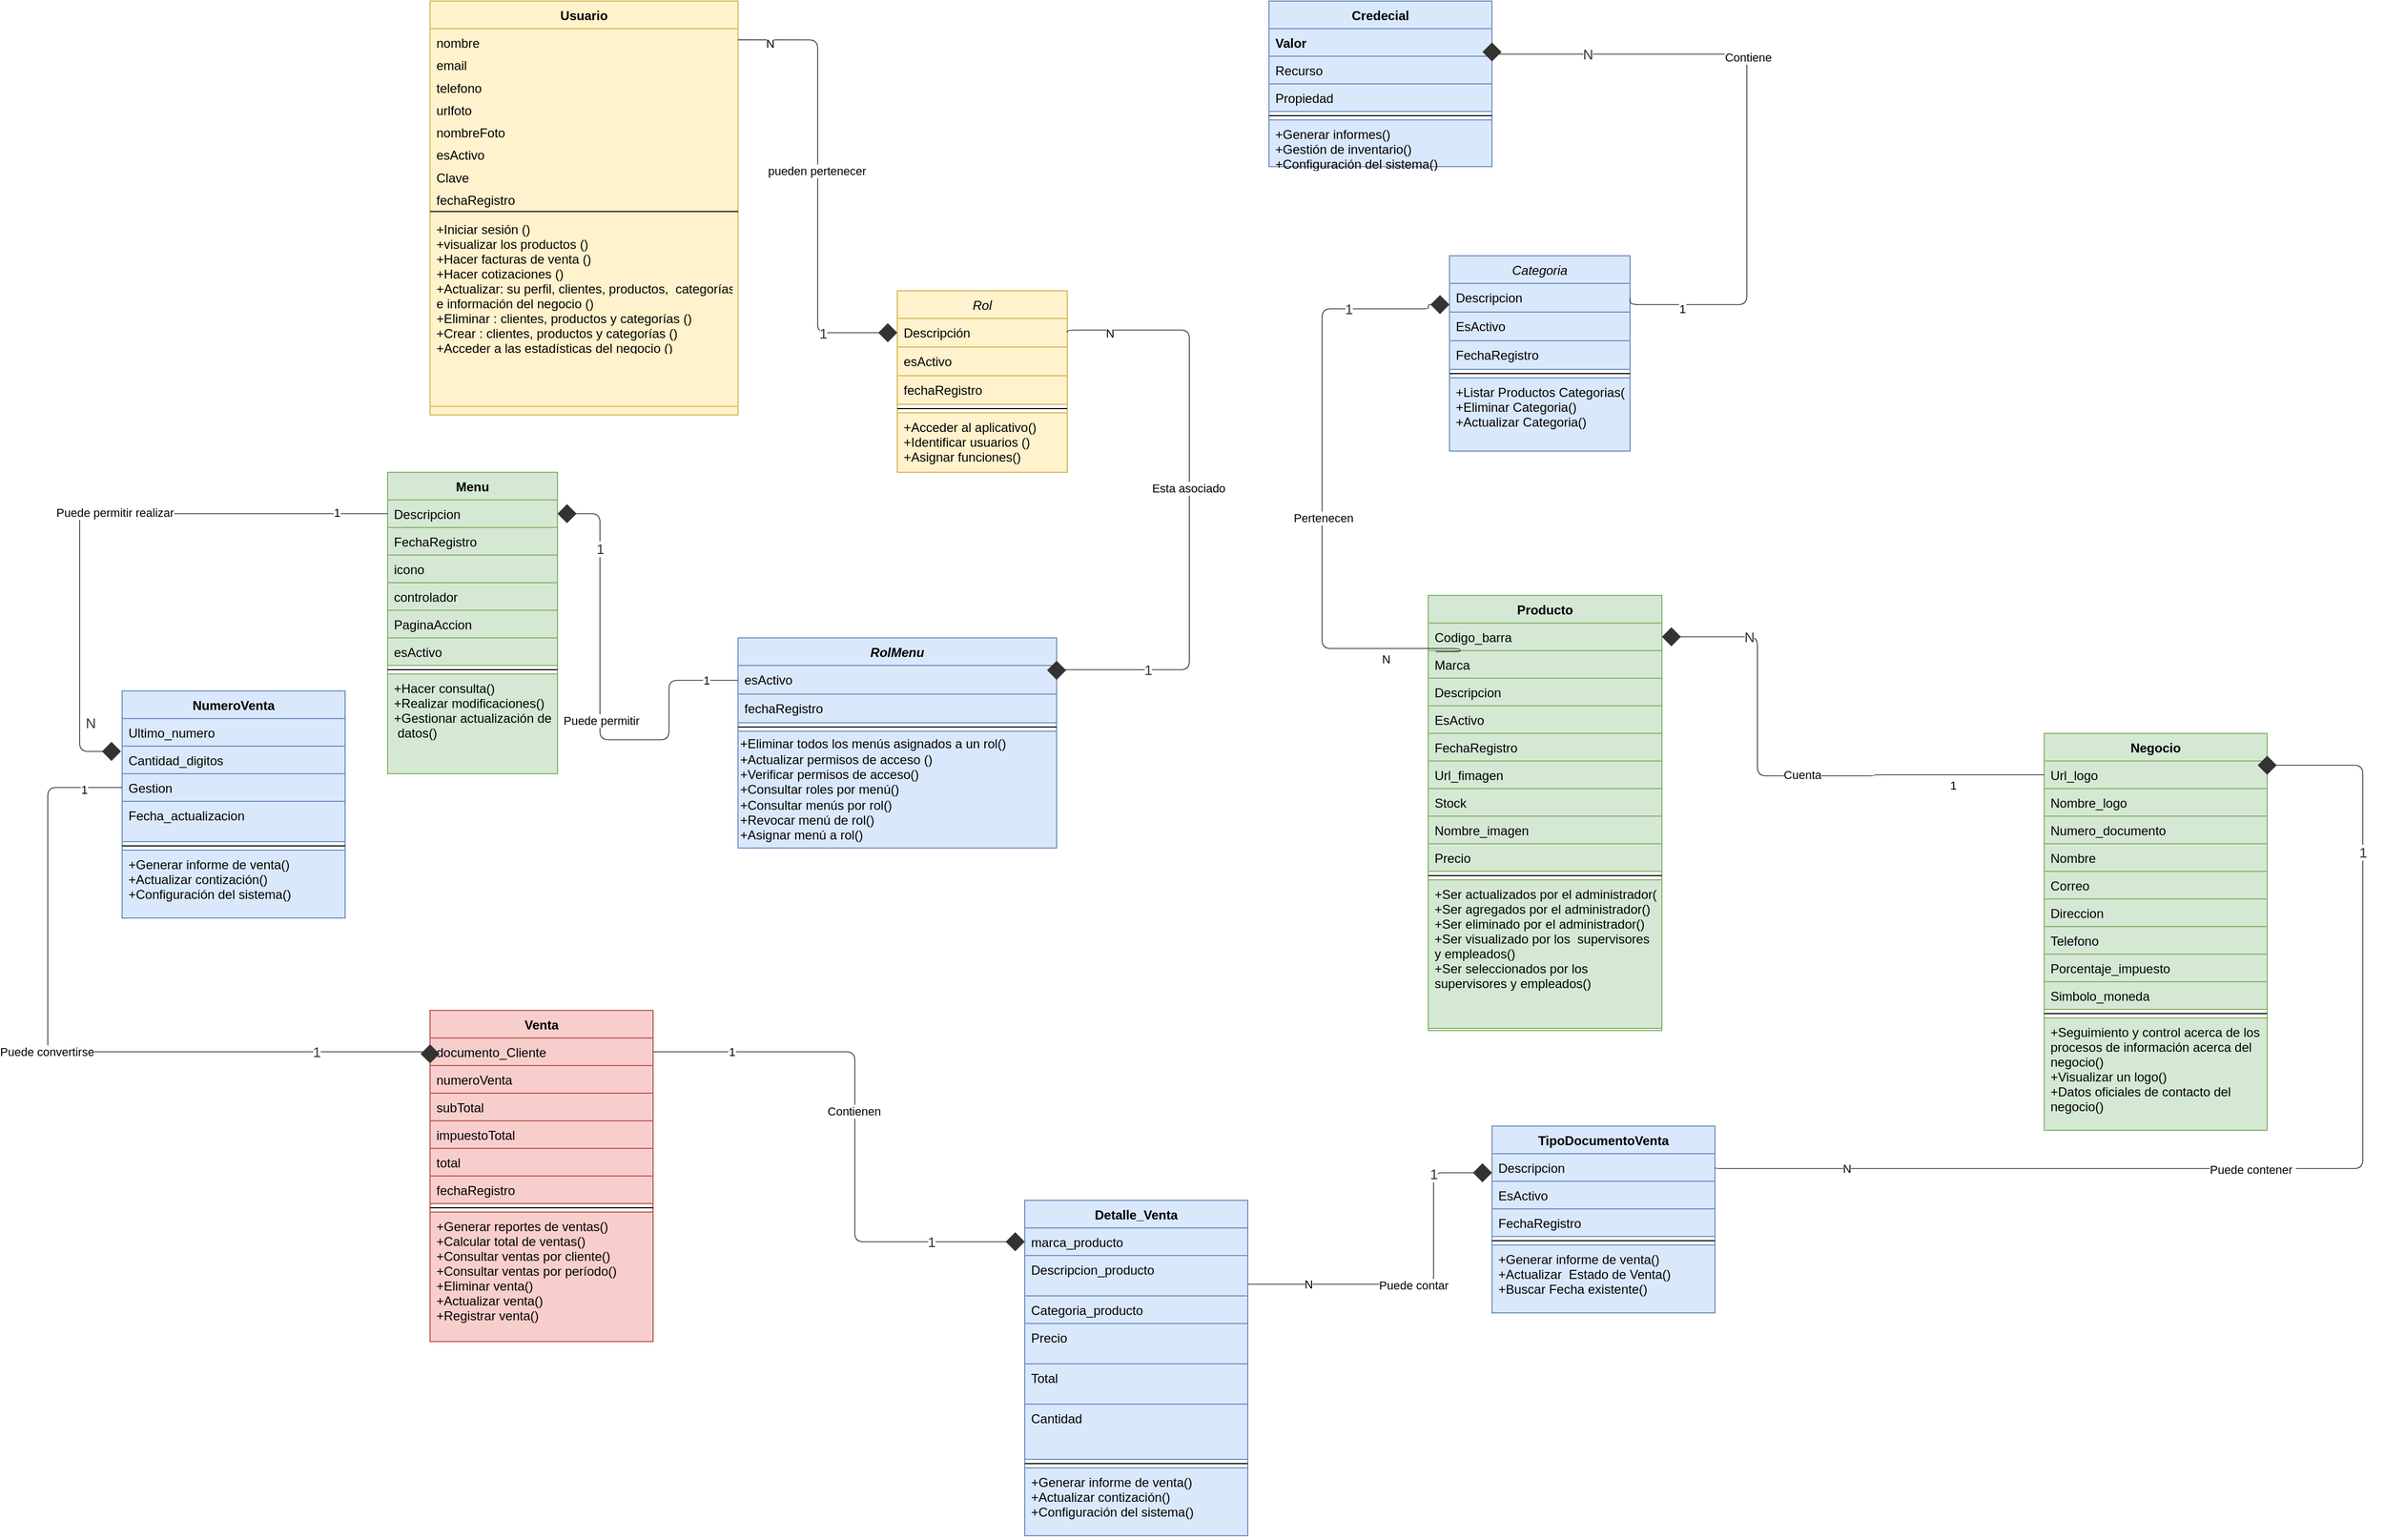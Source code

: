 <mxfile version="23.1.2" type="google">
  <diagram id="C5RBs43oDa-KdzZeNtuy" name="Page-1">
    <mxGraphModel grid="1" page="1" gridSize="10" guides="1" tooltips="1" connect="1" arrows="1" fold="1" pageScale="1" pageWidth="827" pageHeight="1169" math="0" shadow="0">
      <root>
        <mxCell id="WIyWlLk6GJQsqaUBKTNV-0" />
        <mxCell id="WIyWlLk6GJQsqaUBKTNV-1" parent="WIyWlLk6GJQsqaUBKTNV-0" />
        <mxCell id="zkfFHV4jXpPFQw0GAbJ--0" value="Rol" style="swimlane;fontStyle=2;align=center;verticalAlign=top;childLayout=stackLayout;horizontal=1;startSize=26;horizontalStack=0;resizeParent=1;resizeLast=0;collapsible=1;marginBottom=0;rounded=0;shadow=0;strokeWidth=1;fillColor=#fff2cc;strokeColor=#d6b656;" vertex="1" parent="WIyWlLk6GJQsqaUBKTNV-1">
          <mxGeometry x="520" y="73" width="160" height="171" as="geometry">
            <mxRectangle x="220" y="120" width="160" height="26" as="alternateBounds" />
          </mxGeometry>
        </mxCell>
        <mxCell id="3I9iJQQS30uqUR6UyoYu-0" value="Descripción&#xa;" style="text;align=left;verticalAlign=top;spacingLeft=4;spacingRight=4;overflow=hidden;rotatable=0;points=[[0,0.5],[1,0.5]];portConstraint=eastwest;rounded=0;shadow=0;html=0;fontStyle=0;fillColor=#fff2cc;strokeColor=#d6b656;" vertex="1" parent="zkfFHV4jXpPFQw0GAbJ--0">
          <mxGeometry y="26" width="160" height="27" as="geometry" />
        </mxCell>
        <mxCell id="40nwrxkLgURuraB4-8ex-29" value="esActivo" style="text;align=left;verticalAlign=top;spacingLeft=4;spacingRight=4;overflow=hidden;rotatable=0;points=[[0,0.5],[1,0.5]];portConstraint=eastwest;rounded=0;shadow=0;html=0;fontStyle=0;fillColor=#fff2cc;strokeColor=#d6b656;" vertex="1" parent="zkfFHV4jXpPFQw0GAbJ--0">
          <mxGeometry y="53" width="160" height="27" as="geometry" />
        </mxCell>
        <mxCell id="40nwrxkLgURuraB4-8ex-30" value="fechaRegistro" style="text;align=left;verticalAlign=top;spacingLeft=4;spacingRight=4;overflow=hidden;rotatable=0;points=[[0,0.5],[1,0.5]];portConstraint=eastwest;rounded=0;shadow=0;html=0;fontStyle=0;fillColor=#fff2cc;strokeColor=#d6b656;" vertex="1" parent="zkfFHV4jXpPFQw0GAbJ--0">
          <mxGeometry y="80" width="160" height="27" as="geometry" />
        </mxCell>
        <mxCell id="zkfFHV4jXpPFQw0GAbJ--4" value="" style="line;html=1;strokeWidth=1;align=left;verticalAlign=middle;spacingTop=-1;spacingLeft=3;spacingRight=3;rotatable=0;labelPosition=right;points=[];portConstraint=eastwest;" vertex="1" parent="zkfFHV4jXpPFQw0GAbJ--0">
          <mxGeometry y="107" width="160" height="8" as="geometry" />
        </mxCell>
        <mxCell id="zkfFHV4jXpPFQw0GAbJ--25" value="+Acceder al aplicativo()&#xa;+Identificar usuarios ()&#xa;+Asignar funciones()" style="text;align=left;verticalAlign=top;spacingLeft=4;spacingRight=4;overflow=hidden;rotatable=0;points=[[0,0.5],[1,0.5]];portConstraint=eastwest;fillColor=#fff2cc;strokeColor=#d6b656;" vertex="1" parent="zkfFHV4jXpPFQw0GAbJ--0">
          <mxGeometry y="115" width="160" height="56" as="geometry" />
        </mxCell>
        <mxCell id="3I9iJQQS30uqUR6UyoYu-10" value="Menu" style="swimlane;fontStyle=1;align=center;verticalAlign=top;childLayout=stackLayout;horizontal=1;startSize=26;horizontalStack=0;resizeParent=1;resizeLast=0;collapsible=1;marginBottom=0;rounded=0;shadow=0;strokeWidth=1;fillColor=#d5e8d4;strokeColor=#82b366;" vertex="1" parent="WIyWlLk6GJQsqaUBKTNV-1">
          <mxGeometry x="40" y="244" width="160" height="284" as="geometry">
            <mxRectangle x="130" y="380" width="160" height="26" as="alternateBounds" />
          </mxGeometry>
        </mxCell>
        <mxCell id="TYXs18QAHmU_629lX4BW-5" value="Descripcion" style="text;align=left;verticalAlign=top;spacingLeft=4;spacingRight=4;overflow=hidden;rotatable=0;points=[[0,0.5],[1,0.5]];portConstraint=eastwest;rounded=0;shadow=0;html=0;fillColor=#d5e8d4;strokeColor=#82b366;" vertex="1" parent="3I9iJQQS30uqUR6UyoYu-10">
          <mxGeometry y="26" width="160" height="26" as="geometry" />
        </mxCell>
        <mxCell id="TYXs18QAHmU_629lX4BW-21" value="FechaRegistro" style="text;align=left;verticalAlign=top;spacingLeft=4;spacingRight=4;overflow=hidden;rotatable=0;points=[[0,0.5],[1,0.5]];portConstraint=eastwest;rounded=0;shadow=0;html=0;fillColor=#d5e8d4;strokeColor=#82b366;" vertex="1" parent="3I9iJQQS30uqUR6UyoYu-10">
          <mxGeometry y="52" width="160" height="26" as="geometry" />
        </mxCell>
        <mxCell id="QDT8-xdaqfHGacwAui6Q-3" value="icono" style="text;align=left;verticalAlign=top;spacingLeft=4;spacingRight=4;overflow=hidden;rotatable=0;points=[[0,0.5],[1,0.5]];portConstraint=eastwest;rounded=0;shadow=0;html=0;fillColor=#d5e8d4;strokeColor=#82b366;" vertex="1" parent="3I9iJQQS30uqUR6UyoYu-10">
          <mxGeometry y="78" width="160" height="26" as="geometry" />
        </mxCell>
        <mxCell id="TYXs18QAHmU_629lX4BW-4" value="controlador" style="text;align=left;verticalAlign=top;spacingLeft=4;spacingRight=4;overflow=hidden;rotatable=0;points=[[0,0.5],[1,0.5]];portConstraint=eastwest;rounded=0;shadow=0;html=0;fillColor=#d5e8d4;strokeColor=#82b366;" vertex="1" parent="3I9iJQQS30uqUR6UyoYu-10">
          <mxGeometry y="104" width="160" height="26" as="geometry" />
        </mxCell>
        <mxCell id="3I9iJQQS30uqUR6UyoYu-13" value="PaginaAccion" style="text;align=left;verticalAlign=top;spacingLeft=4;spacingRight=4;overflow=hidden;rotatable=0;points=[[0,0.5],[1,0.5]];portConstraint=eastwest;rounded=0;shadow=0;html=0;fontStyle=0;fillColor=#d5e8d4;strokeColor=#82b366;" vertex="1" parent="3I9iJQQS30uqUR6UyoYu-10">
          <mxGeometry y="130" width="160" height="26" as="geometry" />
        </mxCell>
        <mxCell id="TYXs18QAHmU_629lX4BW-6" value="esActivo" style="text;align=left;verticalAlign=top;spacingLeft=4;spacingRight=4;overflow=hidden;rotatable=0;points=[[0,0.5],[1,0.5]];portConstraint=eastwest;rounded=0;shadow=0;html=0;fontStyle=0;fillColor=#d5e8d4;strokeColor=#82b366;" vertex="1" parent="3I9iJQQS30uqUR6UyoYu-10">
          <mxGeometry y="156" width="160" height="26" as="geometry" />
        </mxCell>
        <mxCell id="3I9iJQQS30uqUR6UyoYu-14" value="" style="line;html=1;strokeWidth=1;align=left;verticalAlign=middle;spacingTop=-1;spacingLeft=3;spacingRight=3;rotatable=0;labelPosition=right;points=[];portConstraint=eastwest;" vertex="1" parent="3I9iJQQS30uqUR6UyoYu-10">
          <mxGeometry y="182" width="160" height="8" as="geometry" />
        </mxCell>
        <mxCell id="3I9iJQQS30uqUR6UyoYu-15" value="+Hacer consulta()&#xa;+Realizar modificaciones()&#xa;+Gestionar actualización de los&#xa; datos()" style="text;align=left;verticalAlign=top;spacingLeft=4;spacingRight=4;overflow=hidden;rotatable=0;points=[[0,0.5],[1,0.5]];portConstraint=eastwest;fillColor=#d5e8d4;strokeColor=#82b366;" vertex="1" parent="3I9iJQQS30uqUR6UyoYu-10">
          <mxGeometry y="190" width="160" height="94" as="geometry" />
        </mxCell>
        <mxCell id="TYXs18QAHmU_629lX4BW-8" value="Producto" style="swimlane;fontStyle=1;align=center;verticalAlign=top;childLayout=stackLayout;horizontal=1;startSize=26;horizontalStack=0;resizeParent=1;resizeLast=0;collapsible=1;marginBottom=0;rounded=0;shadow=0;strokeWidth=1;fillColor=#d5e8d4;strokeColor=#82b366;" vertex="1" parent="WIyWlLk6GJQsqaUBKTNV-1">
          <mxGeometry x="1020" y="360" width="220" height="410" as="geometry">
            <mxRectangle x="130" y="380" width="160" height="26" as="alternateBounds" />
          </mxGeometry>
        </mxCell>
        <mxCell id="TYXs18QAHmU_629lX4BW-10" value="Codigo_barra" style="text;align=left;verticalAlign=top;spacingLeft=4;spacingRight=4;overflow=hidden;rotatable=0;points=[[0,0.5],[1,0.5]];portConstraint=eastwest;fillColor=#d5e8d4;strokeColor=#82b366;" vertex="1" parent="TYXs18QAHmU_629lX4BW-8">
          <mxGeometry y="26" width="220" height="26" as="geometry" />
        </mxCell>
        <mxCell id="dCWSak_6SrMZgvrBlUWN-2" value="Marca" style="text;align=left;verticalAlign=top;spacingLeft=4;spacingRight=4;overflow=hidden;rotatable=0;points=[[0,0.5],[1,0.5]];portConstraint=eastwest;rounded=0;shadow=0;html=0;fillColor=#d5e8d4;strokeColor=#82b366;" vertex="1" parent="TYXs18QAHmU_629lX4BW-8">
          <mxGeometry y="52" width="220" height="26" as="geometry" />
        </mxCell>
        <mxCell id="TYXs18QAHmU_629lX4BW-11" value="Descripcion" style="text;align=left;verticalAlign=top;spacingLeft=4;spacingRight=4;overflow=hidden;rotatable=0;points=[[0,0.5],[1,0.5]];portConstraint=eastwest;rounded=0;shadow=0;html=0;fillColor=#d5e8d4;strokeColor=#82b366;" vertex="1" parent="TYXs18QAHmU_629lX4BW-8">
          <mxGeometry y="78" width="220" height="26" as="geometry" />
        </mxCell>
        <mxCell id="TYXs18QAHmU_629lX4BW-13" value="EsActivo" style="text;align=left;verticalAlign=top;spacingLeft=4;spacingRight=4;overflow=hidden;rotatable=0;points=[[0,0.5],[1,0.5]];portConstraint=eastwest;rounded=0;shadow=0;html=0;fillColor=#d5e8d4;strokeColor=#82b366;" vertex="1" parent="TYXs18QAHmU_629lX4BW-8">
          <mxGeometry y="104" width="220" height="26" as="geometry" />
        </mxCell>
        <mxCell id="pE-gkS7lhhG40YgQ9rV8-2" value="FechaRegistro" style="text;align=left;verticalAlign=top;spacingLeft=4;spacingRight=4;overflow=hidden;rotatable=0;points=[[0,0.5],[1,0.5]];portConstraint=eastwest;rounded=0;shadow=0;html=0;fillColor=#d5e8d4;strokeColor=#82b366;" vertex="1" parent="TYXs18QAHmU_629lX4BW-8">
          <mxGeometry y="130" width="220" height="26" as="geometry" />
        </mxCell>
        <mxCell id="pE-gkS7lhhG40YgQ9rV8-5" value="Url_fimagen" style="text;align=left;verticalAlign=top;spacingLeft=4;spacingRight=4;overflow=hidden;rotatable=0;points=[[0,0.5],[1,0.5]];portConstraint=eastwest;rounded=0;shadow=0;html=0;fillColor=#d5e8d4;strokeColor=#82b366;" vertex="1" parent="TYXs18QAHmU_629lX4BW-8">
          <mxGeometry y="156" width="220" height="26" as="geometry" />
        </mxCell>
        <mxCell id="pE-gkS7lhhG40YgQ9rV8-4" value="Stock" style="text;align=left;verticalAlign=top;spacingLeft=4;spacingRight=4;overflow=hidden;rotatable=0;points=[[0,0.5],[1,0.5]];portConstraint=eastwest;rounded=0;shadow=0;html=0;fillColor=#d5e8d4;strokeColor=#82b366;" vertex="1" parent="TYXs18QAHmU_629lX4BW-8">
          <mxGeometry y="182" width="220" height="26" as="geometry" />
        </mxCell>
        <mxCell id="pE-gkS7lhhG40YgQ9rV8-6" value="Nombre_imagen" style="text;align=left;verticalAlign=top;spacingLeft=4;spacingRight=4;overflow=hidden;rotatable=0;points=[[0,0.5],[1,0.5]];portConstraint=eastwest;rounded=0;shadow=0;html=0;fillColor=#d5e8d4;strokeColor=#82b366;" vertex="1" parent="TYXs18QAHmU_629lX4BW-8">
          <mxGeometry y="208" width="220" height="26" as="geometry" />
        </mxCell>
        <mxCell id="pE-gkS7lhhG40YgQ9rV8-3" value="Precio" style="text;align=left;verticalAlign=top;spacingLeft=4;spacingRight=4;overflow=hidden;rotatable=0;points=[[0,0.5],[1,0.5]];portConstraint=eastwest;rounded=0;shadow=0;html=0;fillColor=#d5e8d4;strokeColor=#82b366;" vertex="1" parent="TYXs18QAHmU_629lX4BW-8">
          <mxGeometry y="234" width="220" height="26" as="geometry" />
        </mxCell>
        <mxCell id="TYXs18QAHmU_629lX4BW-16" value="" style="line;html=1;strokeWidth=1;align=left;verticalAlign=middle;spacingTop=-1;spacingLeft=3;spacingRight=3;rotatable=0;labelPosition=right;points=[];portConstraint=eastwest;" vertex="1" parent="TYXs18QAHmU_629lX4BW-8">
          <mxGeometry y="260" width="220" height="8" as="geometry" />
        </mxCell>
        <mxCell id="TYXs18QAHmU_629lX4BW-17" value="+Ser actualizados por el administrador()&#xa;+Ser agregados por el administrador()&#xa;+Ser eliminado por el administrador()&#xa;+Ser visualizado por los  supervisores &#xa;y empleados()&#xa;+Ser seleccionados por los &#xa;supervisores y empleados()&#xa;&#xa;&#xa;" style="text;align=left;verticalAlign=top;spacingLeft=4;spacingRight=4;overflow=hidden;rotatable=0;points=[[0,0.5],[1,0.5]];portConstraint=eastwest;fillColor=#d5e8d4;strokeColor=#82b366;" vertex="1" parent="TYXs18QAHmU_629lX4BW-8">
          <mxGeometry y="268" width="220" height="140" as="geometry" />
        </mxCell>
        <mxCell id="TYXs18QAHmU_629lX4BW-40" value="Venta" style="swimlane;fontStyle=1;align=center;verticalAlign=top;childLayout=stackLayout;horizontal=1;startSize=26;horizontalStack=0;resizeParent=1;resizeLast=0;collapsible=1;marginBottom=0;rounded=0;shadow=0;strokeWidth=1;fillColor=#f8cecc;strokeColor=#b85450;" vertex="1" parent="WIyWlLk6GJQsqaUBKTNV-1">
          <mxGeometry x="80" y="751" width="210" height="312" as="geometry">
            <mxRectangle x="130" y="380" width="160" height="26" as="alternateBounds" />
          </mxGeometry>
        </mxCell>
        <mxCell id="40nwrxkLgURuraB4-8ex-25" value="documento_Cliente" style="text;align=left;verticalAlign=top;spacingLeft=4;spacingRight=4;overflow=hidden;rotatable=0;points=[[0,0.5],[1,0.5]];portConstraint=eastwest;rounded=0;shadow=0;html=0;fillColor=#f8cecc;strokeColor=#b85450;" vertex="1" parent="TYXs18QAHmU_629lX4BW-40">
          <mxGeometry y="26" width="210" height="26" as="geometry" />
        </mxCell>
        <mxCell id="TYXs18QAHmU_629lX4BW-43" value="numeroVenta&#xa;" style="text;align=left;verticalAlign=top;spacingLeft=4;spacingRight=4;overflow=hidden;rotatable=0;points=[[0,0.5],[1,0.5]];portConstraint=eastwest;rounded=0;shadow=0;html=0;fillColor=#f8cecc;strokeColor=#b85450;" vertex="1" parent="TYXs18QAHmU_629lX4BW-40">
          <mxGeometry y="52" width="210" height="26" as="geometry" />
        </mxCell>
        <mxCell id="40nwrxkLgURuraB4-8ex-22" value="subTotal" style="text;align=left;verticalAlign=top;spacingLeft=4;spacingRight=4;overflow=hidden;rotatable=0;points=[[0,0.5],[1,0.5]];portConstraint=eastwest;rounded=0;shadow=0;html=0;fillColor=#f8cecc;strokeColor=#b85450;" vertex="1" parent="TYXs18QAHmU_629lX4BW-40">
          <mxGeometry y="78" width="210" height="26" as="geometry" />
        </mxCell>
        <mxCell id="40nwrxkLgURuraB4-8ex-21" value="impuestoTotal" style="text;align=left;verticalAlign=top;spacingLeft=4;spacingRight=4;overflow=hidden;rotatable=0;points=[[0,0.5],[1,0.5]];portConstraint=eastwest;rounded=0;shadow=0;html=0;fillColor=#f8cecc;strokeColor=#b85450;" vertex="1" parent="TYXs18QAHmU_629lX4BW-40">
          <mxGeometry y="104" width="210" height="26" as="geometry" />
        </mxCell>
        <mxCell id="40nwrxkLgURuraB4-8ex-27" value="total" style="text;align=left;verticalAlign=top;spacingLeft=4;spacingRight=4;overflow=hidden;rotatable=0;points=[[0,0.5],[1,0.5]];portConstraint=eastwest;rounded=0;shadow=0;html=0;fillColor=#f8cecc;strokeColor=#b85450;" vertex="1" parent="TYXs18QAHmU_629lX4BW-40">
          <mxGeometry y="130" width="210" height="26" as="geometry" />
        </mxCell>
        <mxCell id="40nwrxkLgURuraB4-8ex-14" value="fechaRegistro" style="text;align=left;verticalAlign=top;spacingLeft=4;spacingRight=4;overflow=hidden;rotatable=0;points=[[0,0.5],[1,0.5]];portConstraint=eastwest;rounded=0;shadow=0;html=0;fillColor=#f8cecc;strokeColor=#b85450;" vertex="1" parent="TYXs18QAHmU_629lX4BW-40">
          <mxGeometry y="156" width="210" height="26" as="geometry" />
        </mxCell>
        <mxCell id="TYXs18QAHmU_629lX4BW-45" value="" style="line;html=1;strokeWidth=1;align=left;verticalAlign=middle;spacingTop=-1;spacingLeft=3;spacingRight=3;rotatable=0;labelPosition=right;points=[];portConstraint=eastwest;" vertex="1" parent="TYXs18QAHmU_629lX4BW-40">
          <mxGeometry y="182" width="210" height="8" as="geometry" />
        </mxCell>
        <mxCell id="TYXs18QAHmU_629lX4BW-46" value="+Generar reportes de ventas()&#xa;+Calcular total de ventas()&#xa;+Consultar ventas por cliente()&#xa;+Consultar ventas por período()&#xa;+Eliminar venta()&#xa;+Actualizar venta()&#xa;+Registrar venta()" style="text;align=left;verticalAlign=top;spacingLeft=4;spacingRight=4;overflow=hidden;rotatable=0;points=[[0,0.5],[1,0.5]];portConstraint=eastwest;fillColor=#f8cecc;strokeColor=#b85450;" vertex="1" parent="TYXs18QAHmU_629lX4BW-40">
          <mxGeometry y="190" width="210" height="122" as="geometry" />
        </mxCell>
        <mxCell id="TYXs18QAHmU_629lX4BW-47" value="Credecial" style="swimlane;fontStyle=1;align=center;verticalAlign=top;childLayout=stackLayout;horizontal=1;startSize=26;horizontalStack=0;resizeParent=1;resizeLast=0;collapsible=1;marginBottom=0;rounded=0;shadow=0;strokeWidth=1;fillColor=#dae8fc;strokeColor=#6c8ebf;" vertex="1" parent="WIyWlLk6GJQsqaUBKTNV-1">
          <mxGeometry x="870" y="-200" width="210" height="156" as="geometry">
            <mxRectangle x="130" y="380" width="160" height="26" as="alternateBounds" />
          </mxGeometry>
        </mxCell>
        <mxCell id="TYXs18QAHmU_629lX4BW-48" value="Valor" style="text;align=left;verticalAlign=top;spacingLeft=4;spacingRight=4;overflow=hidden;rotatable=0;points=[[0,0.5],[1,0.5]];portConstraint=eastwest;rounded=0;shadow=0;html=0;fontStyle=1;fillColor=#dae8fc;strokeColor=#6c8ebf;" vertex="1" parent="TYXs18QAHmU_629lX4BW-47">
          <mxGeometry y="26" width="210" height="26" as="geometry" />
        </mxCell>
        <mxCell id="dCWSak_6SrMZgvrBlUWN-4" value="Recurso" style="text;align=left;verticalAlign=top;spacingLeft=4;spacingRight=4;overflow=hidden;rotatable=0;points=[[0,0.5],[1,0.5]];portConstraint=eastwest;fontStyle=0;fillColor=#dae8fc;strokeColor=#6c8ebf;" vertex="1" parent="TYXs18QAHmU_629lX4BW-47">
          <mxGeometry y="52" width="210" height="26" as="geometry" />
        </mxCell>
        <mxCell id="dCWSak_6SrMZgvrBlUWN-5" value="Propiedad" style="text;align=left;verticalAlign=top;spacingLeft=4;spacingRight=4;overflow=hidden;rotatable=0;points=[[0,0.5],[1,0.5]];portConstraint=eastwest;fillColor=#dae8fc;strokeColor=#6c8ebf;" vertex="1" parent="TYXs18QAHmU_629lX4BW-47">
          <mxGeometry y="78" width="210" height="26" as="geometry" />
        </mxCell>
        <mxCell id="TYXs18QAHmU_629lX4BW-52" value="" style="line;html=1;strokeWidth=1;align=left;verticalAlign=middle;spacingTop=-1;spacingLeft=3;spacingRight=3;rotatable=0;labelPosition=right;points=[];portConstraint=eastwest;" vertex="1" parent="TYXs18QAHmU_629lX4BW-47">
          <mxGeometry y="104" width="210" height="8" as="geometry" />
        </mxCell>
        <mxCell id="TYXs18QAHmU_629lX4BW-53" value="+Generar informes()&#xa;+Gestión de inventario()&#xa;+Configuración del sistema()" style="text;align=left;verticalAlign=top;spacingLeft=4;spacingRight=4;overflow=hidden;rotatable=0;points=[[0,0.5],[1,0.5]];portConstraint=eastwest;fillColor=#dae8fc;strokeColor=#6c8ebf;" vertex="1" parent="TYXs18QAHmU_629lX4BW-47">
          <mxGeometry y="112" width="210" height="44" as="geometry" />
        </mxCell>
        <mxCell id="QDT8-xdaqfHGacwAui6Q-10" value="Categoria" style="swimlane;fontStyle=2;align=center;verticalAlign=top;childLayout=stackLayout;horizontal=1;startSize=26;horizontalStack=0;resizeParent=1;resizeLast=0;collapsible=1;marginBottom=0;rounded=0;shadow=0;strokeWidth=1;fillColor=#dae8fc;strokeColor=#6c8ebf;" vertex="1" parent="WIyWlLk6GJQsqaUBKTNV-1">
          <mxGeometry x="1040" y="40" width="170" height="184" as="geometry">
            <mxRectangle x="220" y="120" width="160" height="26" as="alternateBounds" />
          </mxGeometry>
        </mxCell>
        <mxCell id="QDT8-xdaqfHGacwAui6Q-12" value="Descripcion" style="text;align=left;verticalAlign=top;spacingLeft=4;spacingRight=4;overflow=hidden;rotatable=0;points=[[0,0.5],[1,0.5]];portConstraint=eastwest;rounded=0;shadow=0;html=0;fontStyle=0;fillColor=#dae8fc;strokeColor=#6c8ebf;" vertex="1" parent="QDT8-xdaqfHGacwAui6Q-10">
          <mxGeometry y="26" width="170" height="27" as="geometry" />
        </mxCell>
        <mxCell id="pE-gkS7lhhG40YgQ9rV8-0" value="EsActivo" style="text;align=left;verticalAlign=top;spacingLeft=4;spacingRight=4;overflow=hidden;rotatable=0;points=[[0,0.5],[1,0.5]];portConstraint=eastwest;rounded=0;shadow=0;html=0;fontStyle=0;fillColor=#dae8fc;strokeColor=#6c8ebf;" vertex="1" parent="QDT8-xdaqfHGacwAui6Q-10">
          <mxGeometry y="53" width="170" height="27" as="geometry" />
        </mxCell>
        <mxCell id="pE-gkS7lhhG40YgQ9rV8-1" value="FechaRegistro" style="text;align=left;verticalAlign=top;spacingLeft=4;spacingRight=4;overflow=hidden;rotatable=0;points=[[0,0.5],[1,0.5]];portConstraint=eastwest;rounded=0;shadow=0;html=0;fontStyle=0;fillColor=#dae8fc;strokeColor=#6c8ebf;" vertex="1" parent="QDT8-xdaqfHGacwAui6Q-10">
          <mxGeometry y="80" width="170" height="27" as="geometry" />
        </mxCell>
        <mxCell id="QDT8-xdaqfHGacwAui6Q-13" value="" style="line;html=1;strokeWidth=1;align=left;verticalAlign=middle;spacingTop=-1;spacingLeft=3;spacingRight=3;rotatable=0;labelPosition=right;points=[];portConstraint=eastwest;" vertex="1" parent="QDT8-xdaqfHGacwAui6Q-10">
          <mxGeometry y="107" width="170" height="8" as="geometry" />
        </mxCell>
        <mxCell id="QDT8-xdaqfHGacwAui6Q-14" value="+Listar Productos Categorias()&#xa;+Eliminar Categoria()&#xa;+Actualizar Categoria()" style="text;align=left;verticalAlign=top;spacingLeft=4;spacingRight=4;overflow=hidden;rotatable=0;points=[[0,0.5],[1,0.5]];portConstraint=eastwest;fillColor=#dae8fc;strokeColor=#6c8ebf;" vertex="1" parent="QDT8-xdaqfHGacwAui6Q-10">
          <mxGeometry y="115" width="170" height="69" as="geometry" />
        </mxCell>
        <mxCell id="pE-gkS7lhhG40YgQ9rV8-7" value="Negocio" style="swimlane;fontStyle=1;align=center;verticalAlign=top;childLayout=stackLayout;horizontal=1;startSize=26;horizontalStack=0;resizeParent=1;resizeLast=0;collapsible=1;marginBottom=0;rounded=0;shadow=0;strokeWidth=1;fillColor=#d5e8d4;strokeColor=#82b366;" vertex="1" parent="WIyWlLk6GJQsqaUBKTNV-1">
          <mxGeometry x="1600" y="490" width="210" height="374" as="geometry">
            <mxRectangle x="130" y="380" width="160" height="26" as="alternateBounds" />
          </mxGeometry>
        </mxCell>
        <mxCell id="pE-gkS7lhhG40YgQ9rV8-9" value="Url_logo" style="text;align=left;verticalAlign=top;spacingLeft=4;spacingRight=4;overflow=hidden;rotatable=0;points=[[0,0.5],[1,0.5]];portConstraint=eastwest;fontStyle=0;fillColor=#d5e8d4;strokeColor=#82b366;" vertex="1" parent="pE-gkS7lhhG40YgQ9rV8-7">
          <mxGeometry y="26" width="210" height="26" as="geometry" />
        </mxCell>
        <mxCell id="pE-gkS7lhhG40YgQ9rV8-10" value="Nombre_logo" style="text;align=left;verticalAlign=top;spacingLeft=4;spacingRight=4;overflow=hidden;rotatable=0;points=[[0,0.5],[1,0.5]];portConstraint=eastwest;fontStyle=0;fillColor=#d5e8d4;strokeColor=#82b366;" vertex="1" parent="pE-gkS7lhhG40YgQ9rV8-7">
          <mxGeometry y="52" width="210" height="26" as="geometry" />
        </mxCell>
        <mxCell id="pE-gkS7lhhG40YgQ9rV8-11" value="Numero_documento" style="text;align=left;verticalAlign=top;spacingLeft=4;spacingRight=4;overflow=hidden;rotatable=0;points=[[0,0.5],[1,0.5]];portConstraint=eastwest;fillColor=#d5e8d4;strokeColor=#82b366;" vertex="1" parent="pE-gkS7lhhG40YgQ9rV8-7">
          <mxGeometry y="78" width="210" height="26" as="geometry" />
        </mxCell>
        <mxCell id="pE-gkS7lhhG40YgQ9rV8-16" value="Nombre" style="text;align=left;verticalAlign=top;spacingLeft=4;spacingRight=4;overflow=hidden;rotatable=0;points=[[0,0.5],[1,0.5]];portConstraint=eastwest;fillColor=#d5e8d4;strokeColor=#82b366;" vertex="1" parent="pE-gkS7lhhG40YgQ9rV8-7">
          <mxGeometry y="104" width="210" height="26" as="geometry" />
        </mxCell>
        <mxCell id="pE-gkS7lhhG40YgQ9rV8-19" value="Correo" style="text;align=left;verticalAlign=top;spacingLeft=4;spacingRight=4;overflow=hidden;rotatable=0;points=[[0,0.5],[1,0.5]];portConstraint=eastwest;fillColor=#d5e8d4;strokeColor=#82b366;" vertex="1" parent="pE-gkS7lhhG40YgQ9rV8-7">
          <mxGeometry y="130" width="210" height="26" as="geometry" />
        </mxCell>
        <mxCell id="pE-gkS7lhhG40YgQ9rV8-18" value="Direccion" style="text;align=left;verticalAlign=top;spacingLeft=4;spacingRight=4;overflow=hidden;rotatable=0;points=[[0,0.5],[1,0.5]];portConstraint=eastwest;fillColor=#d5e8d4;strokeColor=#82b366;" vertex="1" parent="pE-gkS7lhhG40YgQ9rV8-7">
          <mxGeometry y="156" width="210" height="26" as="geometry" />
        </mxCell>
        <mxCell id="pE-gkS7lhhG40YgQ9rV8-17" value="Telefono" style="text;align=left;verticalAlign=top;spacingLeft=4;spacingRight=4;overflow=hidden;rotatable=0;points=[[0,0.5],[1,0.5]];portConstraint=eastwest;fillColor=#d5e8d4;strokeColor=#82b366;" vertex="1" parent="pE-gkS7lhhG40YgQ9rV8-7">
          <mxGeometry y="182" width="210" height="26" as="geometry" />
        </mxCell>
        <mxCell id="pE-gkS7lhhG40YgQ9rV8-15" value="Porcentaje_impuesto" style="text;align=left;verticalAlign=top;spacingLeft=4;spacingRight=4;overflow=hidden;rotatable=0;points=[[0,0.5],[1,0.5]];portConstraint=eastwest;fillColor=#d5e8d4;strokeColor=#82b366;" vertex="1" parent="pE-gkS7lhhG40YgQ9rV8-7">
          <mxGeometry y="208" width="210" height="26" as="geometry" />
        </mxCell>
        <mxCell id="pE-gkS7lhhG40YgQ9rV8-12" value="Simbolo_moneda" style="text;align=left;verticalAlign=top;spacingLeft=4;spacingRight=4;overflow=hidden;rotatable=0;points=[[0,0.5],[1,0.5]];portConstraint=eastwest;fillColor=#d5e8d4;strokeColor=#82b366;" vertex="1" parent="pE-gkS7lhhG40YgQ9rV8-7">
          <mxGeometry y="234" width="210" height="26" as="geometry" />
        </mxCell>
        <mxCell id="pE-gkS7lhhG40YgQ9rV8-13" value="" style="line;html=1;strokeWidth=1;align=left;verticalAlign=middle;spacingTop=-1;spacingLeft=3;spacingRight=3;rotatable=0;labelPosition=right;points=[];portConstraint=eastwest;" vertex="1" parent="pE-gkS7lhhG40YgQ9rV8-7">
          <mxGeometry y="260" width="210" height="8" as="geometry" />
        </mxCell>
        <mxCell id="pE-gkS7lhhG40YgQ9rV8-14" value="+Seguimiento y control acerca de los &#xa;procesos de información acerca del&#xa;negocio()&#xa;+Visualizar un logo()&#xa;+Datos oficiales de contacto del &#xa;negocio()&#xa;" style="text;align=left;verticalAlign=top;spacingLeft=4;spacingRight=4;overflow=hidden;rotatable=0;points=[[0,0.5],[1,0.5]];portConstraint=eastwest;fillColor=#d5e8d4;strokeColor=#82b366;" vertex="1" parent="pE-gkS7lhhG40YgQ9rV8-7">
          <mxGeometry y="268" width="210" height="106" as="geometry" />
        </mxCell>
        <mxCell id="pE-gkS7lhhG40YgQ9rV8-20" value="NumeroVenta" style="swimlane;fontStyle=1;align=center;verticalAlign=top;childLayout=stackLayout;horizontal=1;startSize=26;horizontalStack=0;resizeParent=1;resizeLast=0;collapsible=1;marginBottom=0;rounded=0;shadow=0;strokeWidth=1;fillColor=#dae8fc;strokeColor=#6c8ebf;" vertex="1" parent="WIyWlLk6GJQsqaUBKTNV-1">
          <mxGeometry x="-210" y="450" width="210" height="214" as="geometry">
            <mxRectangle x="130" y="380" width="160" height="26" as="alternateBounds" />
          </mxGeometry>
        </mxCell>
        <mxCell id="pE-gkS7lhhG40YgQ9rV8-22" value="Ultimo_numero" style="text;align=left;verticalAlign=top;spacingLeft=4;spacingRight=4;overflow=hidden;rotatable=0;points=[[0,0.5],[1,0.5]];portConstraint=eastwest;fontStyle=0;fillColor=#dae8fc;strokeColor=#6c8ebf;" vertex="1" parent="pE-gkS7lhhG40YgQ9rV8-20">
          <mxGeometry y="26" width="210" height="26" as="geometry" />
        </mxCell>
        <mxCell id="pE-gkS7lhhG40YgQ9rV8-23" value="Cantidad_digitos" style="text;align=left;verticalAlign=top;spacingLeft=4;spacingRight=4;overflow=hidden;rotatable=0;points=[[0,0.5],[1,0.5]];portConstraint=eastwest;fillColor=#dae8fc;strokeColor=#6c8ebf;" vertex="1" parent="pE-gkS7lhhG40YgQ9rV8-20">
          <mxGeometry y="52" width="210" height="26" as="geometry" />
        </mxCell>
        <mxCell id="pE-gkS7lhhG40YgQ9rV8-27" value="Gestion" style="text;align=left;verticalAlign=top;spacingLeft=4;spacingRight=4;overflow=hidden;rotatable=0;points=[[0,0.5],[1,0.5]];portConstraint=eastwest;fontStyle=0;fillColor=#dae8fc;strokeColor=#6c8ebf;" vertex="1" parent="pE-gkS7lhhG40YgQ9rV8-20">
          <mxGeometry y="78" width="210" height="26" as="geometry" />
        </mxCell>
        <mxCell id="pE-gkS7lhhG40YgQ9rV8-28" value="Fecha_actualizacion" style="text;align=left;verticalAlign=top;spacingLeft=4;spacingRight=4;overflow=hidden;rotatable=0;points=[[0,0.5],[1,0.5]];portConstraint=eastwest;fillColor=#dae8fc;strokeColor=#6c8ebf;" vertex="1" parent="pE-gkS7lhhG40YgQ9rV8-20">
          <mxGeometry y="104" width="210" height="38" as="geometry" />
        </mxCell>
        <mxCell id="pE-gkS7lhhG40YgQ9rV8-24" value="" style="line;html=1;strokeWidth=1;align=left;verticalAlign=middle;spacingTop=-1;spacingLeft=3;spacingRight=3;rotatable=0;labelPosition=right;points=[];portConstraint=eastwest;" vertex="1" parent="pE-gkS7lhhG40YgQ9rV8-20">
          <mxGeometry y="142" width="210" height="8" as="geometry" />
        </mxCell>
        <mxCell id="pE-gkS7lhhG40YgQ9rV8-25" value="+Generar informe de venta()&#xa;+Actualizar contización()&#xa;+Configuración del sistema()" style="text;align=left;verticalAlign=top;spacingLeft=4;spacingRight=4;overflow=hidden;rotatable=0;points=[[0,0.5],[1,0.5]];portConstraint=eastwest;fillColor=#dae8fc;strokeColor=#6c8ebf;" vertex="1" parent="pE-gkS7lhhG40YgQ9rV8-20">
          <mxGeometry y="150" width="210" height="64" as="geometry" />
        </mxCell>
        <mxCell id="40nwrxkLgURuraB4-8ex-31" value="RolMenu" style="swimlane;fontStyle=3;align=center;verticalAlign=top;childLayout=stackLayout;horizontal=1;startSize=26;horizontalStack=0;resizeParent=1;resizeLast=0;collapsible=1;marginBottom=0;rounded=0;shadow=0;strokeWidth=1;fillColor=#dae8fc;strokeColor=#6c8ebf;" vertex="1" parent="WIyWlLk6GJQsqaUBKTNV-1">
          <mxGeometry x="370" y="400" width="300" height="198" as="geometry">
            <mxRectangle x="220" y="120" width="160" height="26" as="alternateBounds" />
          </mxGeometry>
        </mxCell>
        <mxCell id="40nwrxkLgURuraB4-8ex-34" value="esActivo" style="text;align=left;verticalAlign=top;spacingLeft=4;spacingRight=4;overflow=hidden;rotatable=0;points=[[0,0.5],[1,0.5]];portConstraint=eastwest;rounded=0;shadow=0;html=0;fontStyle=0;fillColor=#dae8fc;strokeColor=#6c8ebf;" vertex="1" parent="40nwrxkLgURuraB4-8ex-31">
          <mxGeometry y="26" width="300" height="27" as="geometry" />
        </mxCell>
        <mxCell id="40nwrxkLgURuraB4-8ex-35" value="fechaRegistro" style="text;align=left;verticalAlign=top;spacingLeft=4;spacingRight=4;overflow=hidden;rotatable=0;points=[[0,0.5],[1,0.5]];portConstraint=eastwest;rounded=0;shadow=0;html=0;fontStyle=0;fillColor=#dae8fc;strokeColor=#6c8ebf;" vertex="1" parent="40nwrxkLgURuraB4-8ex-31">
          <mxGeometry y="53" width="300" height="27" as="geometry" />
        </mxCell>
        <mxCell id="40nwrxkLgURuraB4-8ex-36" value="" style="line;html=1;strokeWidth=1;align=left;verticalAlign=middle;spacingTop=-1;spacingLeft=3;spacingRight=3;rotatable=0;labelPosition=right;points=[];portConstraint=eastwest;" vertex="1" parent="40nwrxkLgURuraB4-8ex-31">
          <mxGeometry y="80" width="300" height="8" as="geometry" />
        </mxCell>
        <mxCell id="40nwrxkLgURuraB4-8ex-41" value="&lt;div style=&quot;text-align: justify;&quot;&gt;+Eliminar todos los menús asignados a un rol()&lt;span style=&quot;background-color: initial;&quot;&gt;&amp;nbsp;&amp;nbsp;&lt;/span&gt;&lt;/div&gt;&lt;div style=&quot;text-align: justify;&quot;&gt;&lt;span style=&quot;background-color: initial;&quot;&gt;+Actualizar permisos de acceso ()&lt;/span&gt;&lt;/div&gt;&lt;div style=&quot;text-align: justify;&quot;&gt;&lt;span style=&quot;background-color: initial;&quot;&gt;+Verificar permisos de acceso()&lt;/span&gt;&lt;/div&gt;&lt;div style=&quot;text-align: justify;&quot;&gt;&lt;span style=&quot;background-color: initial;&quot;&gt;+Consultar roles por menú()&lt;/span&gt;&lt;/div&gt;&lt;div style=&quot;text-align: justify;&quot;&gt;&lt;span style=&quot;background-color: initial;&quot;&gt;+Consultar menús por rol()&lt;/span&gt;&lt;/div&gt;&lt;div style=&quot;text-align: justify;&quot;&gt;&lt;span style=&quot;background-color: initial;&quot;&gt;+Revocar menú de rol()&lt;/span&gt;&lt;/div&gt;&lt;div style=&quot;text-align: justify;&quot;&gt;&lt;span style=&quot;background-color: initial;&quot;&gt;+Asignar menú a rol()&lt;/span&gt;&lt;/div&gt;" style="text;html=1;align=left;verticalAlign=middle;resizable=0;points=[];autosize=1;strokeColor=#6c8ebf;fillColor=#dae8fc;" vertex="1" parent="40nwrxkLgURuraB4-8ex-31">
          <mxGeometry y="88" width="300" height="110" as="geometry" />
        </mxCell>
        <mxCell id="pE-gkS7lhhG40YgQ9rV8-29" value="Detalle_Venta" style="swimlane;fontStyle=1;align=center;verticalAlign=top;childLayout=stackLayout;horizontal=1;startSize=26;horizontalStack=0;resizeParent=1;resizeLast=0;collapsible=1;marginBottom=0;rounded=0;shadow=0;strokeWidth=1;fillColor=#dae8fc;strokeColor=#6c8ebf;" vertex="1" parent="WIyWlLk6GJQsqaUBKTNV-1">
          <mxGeometry x="640" y="930" width="210" height="316" as="geometry">
            <mxRectangle x="130" y="380" width="160" height="26" as="alternateBounds" />
          </mxGeometry>
        </mxCell>
        <mxCell id="pE-gkS7lhhG40YgQ9rV8-33" value="marca_producto" style="text;align=left;verticalAlign=top;spacingLeft=4;spacingRight=4;overflow=hidden;rotatable=0;points=[[0,0.5],[1,0.5]];portConstraint=eastwest;fontStyle=0;fillColor=#dae8fc;strokeColor=#6c8ebf;" vertex="1" parent="pE-gkS7lhhG40YgQ9rV8-29">
          <mxGeometry y="26" width="210" height="26" as="geometry" />
        </mxCell>
        <mxCell id="pE-gkS7lhhG40YgQ9rV8-34" value="Descripcion_producto" style="text;align=left;verticalAlign=top;spacingLeft=4;spacingRight=4;overflow=hidden;rotatable=0;points=[[0,0.5],[1,0.5]];portConstraint=eastwest;fillColor=#dae8fc;strokeColor=#6c8ebf;" vertex="1" parent="pE-gkS7lhhG40YgQ9rV8-29">
          <mxGeometry y="52" width="210" height="38" as="geometry" />
        </mxCell>
        <mxCell id="pE-gkS7lhhG40YgQ9rV8-37" value="Categoria_producto" style="text;align=left;verticalAlign=top;spacingLeft=4;spacingRight=4;overflow=hidden;rotatable=0;points=[[0,0.5],[1,0.5]];portConstraint=eastwest;fontStyle=0;fillColor=#dae8fc;strokeColor=#6c8ebf;" vertex="1" parent="pE-gkS7lhhG40YgQ9rV8-29">
          <mxGeometry y="90" width="210" height="26" as="geometry" />
        </mxCell>
        <mxCell id="pE-gkS7lhhG40YgQ9rV8-40" value="Precio" style="text;align=left;verticalAlign=top;spacingLeft=4;spacingRight=4;overflow=hidden;rotatable=0;points=[[0,0.5],[1,0.5]];portConstraint=eastwest;fillColor=#dae8fc;strokeColor=#6c8ebf;" vertex="1" parent="pE-gkS7lhhG40YgQ9rV8-29">
          <mxGeometry y="116" width="210" height="38" as="geometry" />
        </mxCell>
        <mxCell id="pE-gkS7lhhG40YgQ9rV8-41" value="Total" style="text;align=left;verticalAlign=top;spacingLeft=4;spacingRight=4;overflow=hidden;rotatable=0;points=[[0,0.5],[1,0.5]];portConstraint=eastwest;fillColor=#dae8fc;strokeColor=#6c8ebf;" vertex="1" parent="pE-gkS7lhhG40YgQ9rV8-29">
          <mxGeometry y="154" width="210" height="38" as="geometry" />
        </mxCell>
        <mxCell id="pE-gkS7lhhG40YgQ9rV8-38" value="Cantidad" style="text;align=left;verticalAlign=top;spacingLeft=4;spacingRight=4;overflow=hidden;rotatable=0;points=[[0,0.5],[1,0.5]];portConstraint=eastwest;fillColor=#dae8fc;strokeColor=#6c8ebf;" vertex="1" parent="pE-gkS7lhhG40YgQ9rV8-29">
          <mxGeometry y="192" width="210" height="52" as="geometry" />
        </mxCell>
        <mxCell id="pE-gkS7lhhG40YgQ9rV8-35" value="" style="line;html=1;strokeWidth=1;align=left;verticalAlign=middle;spacingTop=-1;spacingLeft=3;spacingRight=3;rotatable=0;labelPosition=right;points=[];portConstraint=eastwest;" vertex="1" parent="pE-gkS7lhhG40YgQ9rV8-29">
          <mxGeometry y="244" width="210" height="8" as="geometry" />
        </mxCell>
        <mxCell id="pE-gkS7lhhG40YgQ9rV8-36" value="+Generar informe de venta()&#xa;+Actualizar contización()&#xa;+Configuración del sistema()" style="text;align=left;verticalAlign=top;spacingLeft=4;spacingRight=4;overflow=hidden;rotatable=0;points=[[0,0.5],[1,0.5]];portConstraint=eastwest;fillColor=#dae8fc;strokeColor=#6c8ebf;" vertex="1" parent="pE-gkS7lhhG40YgQ9rV8-29">
          <mxGeometry y="252" width="210" height="64" as="geometry" />
        </mxCell>
        <mxCell id="pE-gkS7lhhG40YgQ9rV8-44" value="TipoDocumentoVenta" style="swimlane;fontStyle=1;align=center;verticalAlign=top;childLayout=stackLayout;horizontal=1;startSize=26;horizontalStack=0;resizeParent=1;resizeLast=0;collapsible=1;marginBottom=0;rounded=0;shadow=0;strokeWidth=1;fillColor=#dae8fc;strokeColor=#6c8ebf;" vertex="1" parent="WIyWlLk6GJQsqaUBKTNV-1">
          <mxGeometry x="1080" y="860" width="210" height="176" as="geometry">
            <mxRectangle x="130" y="380" width="160" height="26" as="alternateBounds" />
          </mxGeometry>
        </mxCell>
        <mxCell id="pE-gkS7lhhG40YgQ9rV8-46" value="Descripcion" style="text;align=left;verticalAlign=top;spacingLeft=4;spacingRight=4;overflow=hidden;rotatable=0;points=[[0,0.5],[1,0.5]];portConstraint=eastwest;fontStyle=0;fillColor=#dae8fc;strokeColor=#6c8ebf;" vertex="1" parent="pE-gkS7lhhG40YgQ9rV8-44">
          <mxGeometry y="26" width="210" height="26" as="geometry" />
        </mxCell>
        <mxCell id="pE-gkS7lhhG40YgQ9rV8-47" value="EsActivo" style="text;align=left;verticalAlign=top;spacingLeft=4;spacingRight=4;overflow=hidden;rotatable=0;points=[[0,0.5],[1,0.5]];portConstraint=eastwest;fillColor=#dae8fc;strokeColor=#6c8ebf;" vertex="1" parent="pE-gkS7lhhG40YgQ9rV8-44">
          <mxGeometry y="52" width="210" height="26" as="geometry" />
        </mxCell>
        <mxCell id="pE-gkS7lhhG40YgQ9rV8-48" value="FechaRegistro" style="text;align=left;verticalAlign=top;spacingLeft=4;spacingRight=4;overflow=hidden;rotatable=0;points=[[0,0.5],[1,0.5]];portConstraint=eastwest;fontStyle=0;fillColor=#dae8fc;strokeColor=#6c8ebf;" vertex="1" parent="pE-gkS7lhhG40YgQ9rV8-44">
          <mxGeometry y="78" width="210" height="26" as="geometry" />
        </mxCell>
        <mxCell id="pE-gkS7lhhG40YgQ9rV8-50" value="" style="line;html=1;strokeWidth=1;align=left;verticalAlign=middle;spacingTop=-1;spacingLeft=3;spacingRight=3;rotatable=0;labelPosition=right;points=[];portConstraint=eastwest;" vertex="1" parent="pE-gkS7lhhG40YgQ9rV8-44">
          <mxGeometry y="104" width="210" height="8" as="geometry" />
        </mxCell>
        <mxCell id="pE-gkS7lhhG40YgQ9rV8-51" value="+Generar informe de venta()&#xa;+Actualizar  Estado de Venta()&#xa;+Buscar Fecha existente()" style="text;align=left;verticalAlign=top;spacingLeft=4;spacingRight=4;overflow=hidden;rotatable=0;points=[[0,0.5],[1,0.5]];portConstraint=eastwest;fillColor=#dae8fc;strokeColor=#6c8ebf;" vertex="1" parent="pE-gkS7lhhG40YgQ9rV8-44">
          <mxGeometry y="112" width="210" height="64" as="geometry" />
        </mxCell>
        <mxCell id="Q2xXeiYHMyAxafmDkjCJ-0" value="" style="group;fillColor=#fff2cc;strokeColor=#d6b656;" connectable="0" vertex="1" parent="WIyWlLk6GJQsqaUBKTNV-1">
          <mxGeometry x="80" y="-200" width="290" height="390" as="geometry" />
        </mxCell>
        <mxCell id="zkfFHV4jXpPFQw0GAbJ--17" value="Usuario" style="swimlane;fontStyle=1;align=center;verticalAlign=top;childLayout=stackLayout;horizontal=1;startSize=26;horizontalStack=0;resizeParent=1;resizeLast=0;collapsible=1;marginBottom=0;rounded=0;shadow=0;strokeWidth=1;fillColor=#fff2cc;strokeColor=#d6b656;" vertex="1" parent="Q2xXeiYHMyAxafmDkjCJ-0">
          <mxGeometry width="290" height="381.875" as="geometry">
            <mxRectangle x="550" y="140" width="160" height="26" as="alternateBounds" />
          </mxGeometry>
        </mxCell>
        <mxCell id="zkfFHV4jXpPFQw0GAbJ--19" value="nombre" style="text;align=left;verticalAlign=top;spacingLeft=4;spacingRight=4;overflow=hidden;rotatable=0;points=[[0,0.5],[1,0.5]];portConstraint=eastwest;rounded=0;shadow=0;html=0;" vertex="1" parent="zkfFHV4jXpPFQw0GAbJ--17">
          <mxGeometry y="26" width="290" height="21.125" as="geometry" />
        </mxCell>
        <mxCell id="QDT8-xdaqfHGacwAui6Q-0" value="email" style="text;align=left;verticalAlign=top;spacingLeft=4;spacingRight=4;overflow=hidden;rotatable=0;points=[[0,0.5],[1,0.5]];portConstraint=eastwest;rounded=0;shadow=0;html=0;" vertex="1" parent="zkfFHV4jXpPFQw0GAbJ--17">
          <mxGeometry y="47.125" width="290" height="21.125" as="geometry" />
        </mxCell>
        <mxCell id="40nwrxkLgURuraB4-8ex-0" value="telefono" style="text;align=left;verticalAlign=top;spacingLeft=4;spacingRight=4;overflow=hidden;rotatable=0;points=[[0,0.5],[1,0.5]];portConstraint=eastwest;rounded=0;shadow=0;html=0;" vertex="1" parent="zkfFHV4jXpPFQw0GAbJ--17">
          <mxGeometry y="68.25" width="290" height="21.125" as="geometry" />
        </mxCell>
        <mxCell id="QDT8-xdaqfHGacwAui6Q-2" value="urlfoto" style="text;align=left;verticalAlign=top;spacingLeft=4;spacingRight=4;overflow=hidden;rotatable=0;points=[[0,0.5],[1,0.5]];portConstraint=eastwest;rounded=0;shadow=0;html=0;" vertex="1" parent="zkfFHV4jXpPFQw0GAbJ--17">
          <mxGeometry y="89.375" width="290" height="21.125" as="geometry" />
        </mxCell>
        <mxCell id="40nwrxkLgURuraB4-8ex-1" value="nombreFoto" style="text;align=left;verticalAlign=top;spacingLeft=4;spacingRight=4;overflow=hidden;rotatable=0;points=[[0,0.5],[1,0.5]];portConstraint=eastwest;rounded=0;shadow=0;html=0;" vertex="1" parent="zkfFHV4jXpPFQw0GAbJ--17">
          <mxGeometry y="110.5" width="290" height="21.125" as="geometry" />
        </mxCell>
        <mxCell id="QDT8-xdaqfHGacwAui6Q-1" value="esActivo" style="text;align=left;verticalAlign=top;spacingLeft=4;spacingRight=4;overflow=hidden;rotatable=0;points=[[0,0.5],[1,0.5]];portConstraint=eastwest;rounded=0;shadow=0;html=0;" vertex="1" parent="zkfFHV4jXpPFQw0GAbJ--17">
          <mxGeometry y="131.625" width="290" height="21.125" as="geometry" />
        </mxCell>
        <mxCell id="zkfFHV4jXpPFQw0GAbJ--20" value="Clave" style="text;align=left;verticalAlign=top;spacingLeft=4;spacingRight=4;overflow=hidden;rotatable=0;points=[[0,0.5],[1,0.5]];portConstraint=eastwest;rounded=0;shadow=0;html=0;" vertex="1" parent="zkfFHV4jXpPFQw0GAbJ--17">
          <mxGeometry y="152.75" width="290" height="21.125" as="geometry" />
        </mxCell>
        <mxCell id="40nwrxkLgURuraB4-8ex-2" value="fechaRegistro" style="text;align=left;verticalAlign=top;spacingLeft=4;spacingRight=4;overflow=hidden;rotatable=0;points=[[0,0.5],[1,0.5]];portConstraint=eastwest;rounded=0;shadow=0;html=0;" vertex="1" parent="zkfFHV4jXpPFQw0GAbJ--17">
          <mxGeometry y="173.875" width="290" height="21.125" as="geometry" />
        </mxCell>
        <mxCell id="zkfFHV4jXpPFQw0GAbJ--23" value="" style="line;html=1;strokeWidth=1;align=left;verticalAlign=middle;spacingTop=-1;spacingLeft=3;spacingRight=3;rotatable=0;labelPosition=right;points=[];portConstraint=eastwest;" vertex="1" parent="zkfFHV4jXpPFQw0GAbJ--17">
          <mxGeometry y="195" width="290" height="6.5" as="geometry" />
        </mxCell>
        <mxCell id="zkfFHV4jXpPFQw0GAbJ--5" value="+Iniciar sesión ()&#xa;+visualizar los productos ()&#xa;+Hacer facturas de venta ()&#xa;+Hacer cotizaciones ()&#xa;+Actualizar: su perfil, clientes, productos,  categorías &#xa;e información del negocio ()&#xa;+Eliminar : clientes, productos y categorías ()&#xa;+Crear : clientes, productos y categorías ()&#xa;+Acceder a las estadísticas del negocio ()&#xa;+Acceder al historial de ventas y cotizaciones ()&#xa;&#xa;&#xa;&#xa;&#xa;" style="text;align=left;verticalAlign=top;spacingLeft=4;spacingRight=4;overflow=hidden;rotatable=0;points=[[0,0.5],[1,0.5]];portConstraint=eastwest;" vertex="1" parent="zkfFHV4jXpPFQw0GAbJ--17">
          <mxGeometry y="201.5" width="290" height="126.75" as="geometry" />
        </mxCell>
        <mxCell id="3I9iJQQS30uqUR6UyoYu-32" value="" style="ellipse;whiteSpace=wrap;html=1;align=center;aspect=fixed;fillColor=none;strokeColor=none;resizable=0;perimeter=centerPerimeter;rotatable=0;allowArrows=0;points=[];outlineConnect=1;" vertex="1" parent="Q2xXeiYHMyAxafmDkjCJ-0">
          <mxGeometry x="35" y="381.875" width="10" height="10" as="geometry" />
        </mxCell>
        <mxCell id="f3Sl0dqQkY3F0uOXJNRn-13" value="" style="html=1;jettySize=18;whiteSpace=wrap;fontSize=13;strokeColor=#333333;strokeOpacity=100;strokeWidth=0.8;rounded=1;arcSize=16;edgeStyle=orthogonalEdgeStyle;startArrow=diamond;startFill=1;startSize=16;endArrow=none;entryX=1;entryY=0.5;lucidId=vcwTdgQHpDNJ;entryDx=0;entryDy=0;exitX=0;exitY=0.5;exitDx=0;exitDy=0;" edge="1" parent="WIyWlLk6GJQsqaUBKTNV-1" source="3I9iJQQS30uqUR6UyoYu-0" target="zkfFHV4jXpPFQw0GAbJ--19">
          <mxGeometry width="100" height="100" relative="1" as="geometry">
            <Array as="points">
              <mxPoint x="445" y="113" />
              <mxPoint x="445" y="-163" />
            </Array>
            <mxPoint x="-190" y="387.75" as="sourcePoint" />
            <mxPoint x="-180" y="-98.25" as="targetPoint" />
          </mxGeometry>
        </mxCell>
        <mxCell id="f3Sl0dqQkY3F0uOXJNRn-14" value="1" style="text;html=1;resizable=0;labelBackgroundColor=default;align=center;verticalAlign=middle;fontColor=#333333;fontSize=13.3;" vertex="1" parent="f3Sl0dqQkY3F0uOXJNRn-13">
          <mxGeometry x="-0.668" relative="1" as="geometry">
            <mxPoint as="offset" />
          </mxGeometry>
        </mxCell>
        <mxCell id="f3Sl0dqQkY3F0uOXJNRn-20" value="N" style="edgeLabel;html=1;align=center;verticalAlign=middle;resizable=0;points=[];" vertex="1" connectable="0" parent="f3Sl0dqQkY3F0uOXJNRn-13">
          <mxGeometry x="0.84" y="2" relative="1" as="geometry">
            <mxPoint x="-4" y="1" as="offset" />
          </mxGeometry>
        </mxCell>
        <mxCell id="f3Sl0dqQkY3F0uOXJNRn-21" value="pueden pertenecer" style="edgeLabel;html=1;align=center;verticalAlign=middle;resizable=0;points=[];" vertex="1" connectable="0" parent="f3Sl0dqQkY3F0uOXJNRn-13">
          <mxGeometry x="0.07" y="1" relative="1" as="geometry">
            <mxPoint as="offset" />
          </mxGeometry>
        </mxCell>
        <mxCell id="f3Sl0dqQkY3F0uOXJNRn-22" value="" style="html=1;jettySize=18;whiteSpace=wrap;fontSize=13;strokeColor=#333333;strokeOpacity=100;strokeWidth=0.8;rounded=1;arcSize=16;edgeStyle=orthogonalEdgeStyle;startArrow=diamond;startFill=1;startSize=16;endArrow=none;entryX=1;entryY=0.5;lucidId=vcwTdgQHpDNJ;entryDx=0;entryDy=0;exitX=1;exitY=0.5;exitDx=0;exitDy=0;" edge="1" parent="WIyWlLk6GJQsqaUBKTNV-1" source="40nwrxkLgURuraB4-8ex-34" target="3I9iJQQS30uqUR6UyoYu-0">
          <mxGeometry width="100" height="100" relative="1" as="geometry">
            <Array as="points">
              <mxPoint x="670" y="430" />
              <mxPoint x="795" y="430" />
              <mxPoint x="795" y="110" />
              <mxPoint x="680" y="110" />
            </Array>
            <mxPoint x="870" y="376" as="sourcePoint" />
            <mxPoint x="720" y="100" as="targetPoint" />
          </mxGeometry>
        </mxCell>
        <mxCell id="f3Sl0dqQkY3F0uOXJNRn-23" value="1" style="text;html=1;resizable=0;labelBackgroundColor=default;align=center;verticalAlign=middle;fontColor=#333333;fontSize=13.3;" vertex="1" parent="f3Sl0dqQkY3F0uOXJNRn-22">
          <mxGeometry x="-0.668" relative="1" as="geometry">
            <mxPoint as="offset" />
          </mxGeometry>
        </mxCell>
        <mxCell id="f3Sl0dqQkY3F0uOXJNRn-24" value="N" style="edgeLabel;html=1;align=center;verticalAlign=middle;resizable=0;points=[];" vertex="1" connectable="0" parent="f3Sl0dqQkY3F0uOXJNRn-22">
          <mxGeometry x="0.84" y="2" relative="1" as="geometry">
            <mxPoint x="-4" y="1" as="offset" />
          </mxGeometry>
        </mxCell>
        <mxCell id="f3Sl0dqQkY3F0uOXJNRn-25" value="Esta asociado" style="edgeLabel;html=1;align=center;verticalAlign=middle;resizable=0;points=[];" vertex="1" connectable="0" parent="f3Sl0dqQkY3F0uOXJNRn-22">
          <mxGeometry x="0.07" y="1" relative="1" as="geometry">
            <mxPoint as="offset" />
          </mxGeometry>
        </mxCell>
        <mxCell id="f3Sl0dqQkY3F0uOXJNRn-26" value="" style="html=1;jettySize=18;whiteSpace=wrap;fontSize=13;strokeColor=#333333;strokeOpacity=100;strokeWidth=0.8;rounded=1;arcSize=16;edgeStyle=orthogonalEdgeStyle;startArrow=diamond;startFill=1;startSize=16;endArrow=none;entryX=0;entryY=0.5;lucidId=vcwTdgQHpDNJ;entryDx=0;entryDy=0;exitX=1;exitY=0.5;exitDx=0;exitDy=0;" edge="1" parent="WIyWlLk6GJQsqaUBKTNV-1" source="TYXs18QAHmU_629lX4BW-5" target="40nwrxkLgURuraB4-8ex-34">
          <mxGeometry width="100" height="100" relative="1" as="geometry">
            <Array as="points">
              <mxPoint x="240" y="283" />
              <mxPoint x="240" y="496" />
              <mxPoint x="305" y="496" />
              <mxPoint x="305" y="440" />
              <mxPoint x="370" y="440" />
            </Array>
            <mxPoint x="380" y="496" as="sourcePoint" />
            <mxPoint x="230" y="220" as="targetPoint" />
          </mxGeometry>
        </mxCell>
        <mxCell id="f3Sl0dqQkY3F0uOXJNRn-27" value="1" style="text;html=1;resizable=0;labelBackgroundColor=default;align=center;verticalAlign=middle;fontColor=#333333;fontSize=13.3;" vertex="1" parent="f3Sl0dqQkY3F0uOXJNRn-26">
          <mxGeometry x="-0.668" relative="1" as="geometry">
            <mxPoint as="offset" />
          </mxGeometry>
        </mxCell>
        <mxCell id="f3Sl0dqQkY3F0uOXJNRn-29" value="Puede permitir" style="edgeLabel;html=1;align=center;verticalAlign=middle;resizable=0;points=[];" vertex="1" connectable="0" parent="f3Sl0dqQkY3F0uOXJNRn-26">
          <mxGeometry x="0.07" y="1" relative="1" as="geometry">
            <mxPoint as="offset" />
          </mxGeometry>
        </mxCell>
        <mxCell id="f3Sl0dqQkY3F0uOXJNRn-30" value="1" style="edgeLabel;html=1;align=center;verticalAlign=middle;resizable=0;points=[];" vertex="1" connectable="0" parent="f3Sl0dqQkY3F0uOXJNRn-26">
          <mxGeometry x="0.819" y="-1" relative="1" as="geometry">
            <mxPoint x="9" y="-1" as="offset" />
          </mxGeometry>
        </mxCell>
        <mxCell id="f3Sl0dqQkY3F0uOXJNRn-42" value="" style="html=1;jettySize=18;whiteSpace=wrap;fontSize=13;strokeColor=#333333;strokeOpacity=100;strokeWidth=0.8;rounded=1;arcSize=16;edgeStyle=orthogonalEdgeStyle;startArrow=diamond;startFill=1;startSize=16;endArrow=none;entryX=1;entryY=0.5;lucidId=vcwTdgQHpDNJ;entryDx=0;entryDy=0;exitX=0;exitY=0.5;exitDx=0;exitDy=0;" edge="1" parent="WIyWlLk6GJQsqaUBKTNV-1" source="pE-gkS7lhhG40YgQ9rV8-33" target="40nwrxkLgURuraB4-8ex-25">
          <mxGeometry width="100" height="100" relative="1" as="geometry">
            <Array as="points">
              <mxPoint x="480" y="969" />
              <mxPoint x="480" y="790" />
            </Array>
            <mxPoint x="610" y="1110" as="sourcePoint" />
            <mxPoint x="620" y="847" as="targetPoint" />
          </mxGeometry>
        </mxCell>
        <mxCell id="f3Sl0dqQkY3F0uOXJNRn-43" value="1" style="text;html=1;resizable=0;labelBackgroundColor=default;align=center;verticalAlign=middle;fontColor=#333333;fontSize=13.3;" vertex="1" parent="f3Sl0dqQkY3F0uOXJNRn-42">
          <mxGeometry x="-0.668" relative="1" as="geometry">
            <mxPoint as="offset" />
          </mxGeometry>
        </mxCell>
        <mxCell id="f3Sl0dqQkY3F0uOXJNRn-44" value="Contienen" style="edgeLabel;html=1;align=center;verticalAlign=middle;resizable=0;points=[];" vertex="1" connectable="0" parent="f3Sl0dqQkY3F0uOXJNRn-42">
          <mxGeometry x="0.07" y="1" relative="1" as="geometry">
            <mxPoint as="offset" />
          </mxGeometry>
        </mxCell>
        <mxCell id="f3Sl0dqQkY3F0uOXJNRn-45" value="1" style="edgeLabel;html=1;align=center;verticalAlign=middle;resizable=0;points=[];" vertex="1" connectable="0" parent="f3Sl0dqQkY3F0uOXJNRn-42">
          <mxGeometry x="0.819" y="-1" relative="1" as="geometry">
            <mxPoint x="26" y="1" as="offset" />
          </mxGeometry>
        </mxCell>
        <mxCell id="f3Sl0dqQkY3F0uOXJNRn-47" value="" style="html=1;jettySize=18;whiteSpace=wrap;fontSize=13;strokeColor=#333333;strokeOpacity=100;strokeWidth=0.8;rounded=1;arcSize=16;edgeStyle=orthogonalEdgeStyle;startArrow=diamond;startFill=1;startSize=16;endArrow=none;entryX=1;entryY=0.25;lucidId=vcwTdgQHpDNJ;entryDx=0;entryDy=0;exitX=0;exitY=0.25;exitDx=0;exitDy=0;" edge="1" parent="WIyWlLk6GJQsqaUBKTNV-1" source="pE-gkS7lhhG40YgQ9rV8-44" target="pE-gkS7lhhG40YgQ9rV8-29">
          <mxGeometry width="100" height="100" relative="1" as="geometry">
            <Array as="points">
              <mxPoint x="1025" y="1009" />
              <mxPoint x="850" y="1010" />
            </Array>
            <mxPoint x="1230" y="1229" as="sourcePoint" />
            <mxPoint x="880" y="1050" as="targetPoint" />
          </mxGeometry>
        </mxCell>
        <mxCell id="f3Sl0dqQkY3F0uOXJNRn-48" value="1" style="text;html=1;resizable=0;labelBackgroundColor=default;align=center;verticalAlign=middle;fontColor=#333333;fontSize=13.3;" vertex="1" parent="f3Sl0dqQkY3F0uOXJNRn-47">
          <mxGeometry x="-0.668" relative="1" as="geometry">
            <mxPoint as="offset" />
          </mxGeometry>
        </mxCell>
        <mxCell id="f3Sl0dqQkY3F0uOXJNRn-49" value="Puede contar" style="edgeLabel;html=1;align=center;verticalAlign=middle;resizable=0;points=[];" vertex="1" connectable="0" parent="f3Sl0dqQkY3F0uOXJNRn-47">
          <mxGeometry x="0.07" y="1" relative="1" as="geometry">
            <mxPoint as="offset" />
          </mxGeometry>
        </mxCell>
        <mxCell id="f3Sl0dqQkY3F0uOXJNRn-50" value="N" style="edgeLabel;html=1;align=center;verticalAlign=middle;resizable=0;points=[];" vertex="1" connectable="0" parent="f3Sl0dqQkY3F0uOXJNRn-47">
          <mxGeometry x="0.819" y="-1" relative="1" as="geometry">
            <mxPoint x="26" y="1" as="offset" />
          </mxGeometry>
        </mxCell>
        <mxCell id="f3Sl0dqQkY3F0uOXJNRn-53" value="" style="html=1;jettySize=18;whiteSpace=wrap;fontSize=13;strokeColor=#333333;strokeOpacity=100;strokeWidth=0.8;rounded=1;arcSize=16;edgeStyle=orthogonalEdgeStyle;startArrow=diamond;startFill=1;startSize=16;endArrow=none;entryX=1;entryY=0.5;lucidId=vcwTdgQHpDNJ;entryDx=0;entryDy=0;exitX=1;exitY=0.5;exitDx=0;exitDy=0;" edge="1" parent="WIyWlLk6GJQsqaUBKTNV-1" source="pE-gkS7lhhG40YgQ9rV8-9" target="pE-gkS7lhhG40YgQ9rV8-46">
          <mxGeometry width="100" height="100" relative="1" as="geometry">
            <Array as="points">
              <mxPoint x="1810" y="520" />
              <mxPoint x="1900" y="520" />
              <mxPoint x="1900" y="900" />
              <mxPoint x="1290" y="900" />
            </Array>
            <mxPoint x="1540" y="730" as="sourcePoint" />
            <mxPoint x="1310" y="835" as="targetPoint" />
          </mxGeometry>
        </mxCell>
        <mxCell id="f3Sl0dqQkY3F0uOXJNRn-54" value="1" style="text;html=1;resizable=0;labelBackgroundColor=default;align=center;verticalAlign=middle;fontColor=#333333;fontSize=13.3;" vertex="1" parent="f3Sl0dqQkY3F0uOXJNRn-53">
          <mxGeometry x="-0.668" relative="1" as="geometry">
            <mxPoint as="offset" />
          </mxGeometry>
        </mxCell>
        <mxCell id="f3Sl0dqQkY3F0uOXJNRn-55" value="Puede contener&amp;nbsp;" style="edgeLabel;html=1;align=center;verticalAlign=middle;resizable=0;points=[];" vertex="1" connectable="0" parent="f3Sl0dqQkY3F0uOXJNRn-53">
          <mxGeometry x="0.07" y="1" relative="1" as="geometry">
            <mxPoint as="offset" />
          </mxGeometry>
        </mxCell>
        <mxCell id="f3Sl0dqQkY3F0uOXJNRn-56" value="N" style="edgeLabel;html=1;align=center;verticalAlign=middle;resizable=0;points=[];" vertex="1" connectable="0" parent="f3Sl0dqQkY3F0uOXJNRn-53">
          <mxGeometry x="0.819" y="-1" relative="1" as="geometry">
            <mxPoint x="26" y="1" as="offset" />
          </mxGeometry>
        </mxCell>
        <mxCell id="f3Sl0dqQkY3F0uOXJNRn-57" value="" style="html=1;jettySize=18;whiteSpace=wrap;fontSize=13;strokeColor=#333333;strokeOpacity=100;strokeWidth=0.8;rounded=1;arcSize=16;edgeStyle=orthogonalEdgeStyle;startArrow=diamond;startFill=1;startSize=16;endArrow=none;entryX=0.032;entryY=1.038;lucidId=vcwTdgQHpDNJ;entryDx=0;entryDy=0;exitX=0;exitY=0.25;exitDx=0;exitDy=0;entryPerimeter=0;" edge="1" parent="WIyWlLk6GJQsqaUBKTNV-1" source="QDT8-xdaqfHGacwAui6Q-10" target="TYXs18QAHmU_629lX4BW-10">
          <mxGeometry width="100" height="100" relative="1" as="geometry">
            <Array as="points">
              <mxPoint x="1020" y="86" />
              <mxPoint x="1020" y="90" />
              <mxPoint x="920" y="90" />
              <mxPoint x="920" y="410" />
              <mxPoint x="1050" y="410" />
              <mxPoint x="1050" y="413" />
            </Array>
            <mxPoint x="880" y="160" as="sourcePoint" />
            <mxPoint x="1050" y="317" as="targetPoint" />
          </mxGeometry>
        </mxCell>
        <mxCell id="f3Sl0dqQkY3F0uOXJNRn-58" value="1" style="text;html=1;resizable=0;labelBackgroundColor=default;align=center;verticalAlign=middle;fontColor=#333333;fontSize=13.3;" vertex="1" parent="f3Sl0dqQkY3F0uOXJNRn-57">
          <mxGeometry x="-0.668" relative="1" as="geometry">
            <mxPoint as="offset" />
          </mxGeometry>
        </mxCell>
        <mxCell id="f3Sl0dqQkY3F0uOXJNRn-59" value="Pertenecen" style="edgeLabel;html=1;align=center;verticalAlign=middle;resizable=0;points=[];" vertex="1" connectable="0" parent="f3Sl0dqQkY3F0uOXJNRn-57">
          <mxGeometry x="0.07" y="1" relative="1" as="geometry">
            <mxPoint as="offset" />
          </mxGeometry>
        </mxCell>
        <mxCell id="f3Sl0dqQkY3F0uOXJNRn-60" value="N" style="edgeLabel;html=1;align=center;verticalAlign=middle;resizable=0;points=[];" vertex="1" connectable="0" parent="f3Sl0dqQkY3F0uOXJNRn-57">
          <mxGeometry x="0.819" y="-1" relative="1" as="geometry">
            <mxPoint x="-42" y="9" as="offset" />
          </mxGeometry>
        </mxCell>
        <mxCell id="f3Sl0dqQkY3F0uOXJNRn-62" value="" style="html=1;jettySize=18;whiteSpace=wrap;fontSize=13;strokeColor=#333333;strokeOpacity=100;strokeWidth=0.8;rounded=1;arcSize=16;edgeStyle=orthogonalEdgeStyle;startArrow=diamond;startFill=1;startSize=16;endArrow=none;lucidId=vcwTdgQHpDNJ;exitX=1;exitY=0.25;exitDx=0;exitDy=0;entryX=1;entryY=0.5;entryDx=0;entryDy=0;" edge="1" parent="WIyWlLk6GJQsqaUBKTNV-1" source="TYXs18QAHmU_629lX4BW-47" target="QDT8-xdaqfHGacwAui6Q-12">
          <mxGeometry width="100" height="100" relative="1" as="geometry">
            <Array as="points">
              <mxPoint x="1080" y="-150" />
              <mxPoint x="1320" y="-150" />
              <mxPoint x="1320" y="86" />
              <mxPoint x="1210" y="86" />
            </Array>
            <mxPoint x="1440" y="-50" as="sourcePoint" />
            <mxPoint x="1240" y="110" as="targetPoint" />
          </mxGeometry>
        </mxCell>
        <mxCell id="f3Sl0dqQkY3F0uOXJNRn-63" value="N" style="text;html=1;resizable=0;labelBackgroundColor=default;align=center;verticalAlign=middle;fontColor=#333333;fontSize=13.3;" vertex="1" parent="f3Sl0dqQkY3F0uOXJNRn-62">
          <mxGeometry x="-0.668" relative="1" as="geometry">
            <mxPoint x="1" as="offset" />
          </mxGeometry>
        </mxCell>
        <mxCell id="f3Sl0dqQkY3F0uOXJNRn-64" value="Contiene" style="edgeLabel;html=1;align=center;verticalAlign=middle;resizable=0;points=[];" vertex="1" connectable="0" parent="f3Sl0dqQkY3F0uOXJNRn-62">
          <mxGeometry x="0.07" y="1" relative="1" as="geometry">
            <mxPoint y="-69" as="offset" />
          </mxGeometry>
        </mxCell>
        <mxCell id="f3Sl0dqQkY3F0uOXJNRn-65" value="1" style="edgeLabel;html=1;align=center;verticalAlign=middle;resizable=0;points=[];" vertex="1" connectable="0" parent="f3Sl0dqQkY3F0uOXJNRn-62">
          <mxGeometry x="0.819" y="-1" relative="1" as="geometry">
            <mxPoint x="1" y="5" as="offset" />
          </mxGeometry>
        </mxCell>
        <mxCell id="f3Sl0dqQkY3F0uOXJNRn-67" value="" style="html=1;jettySize=18;whiteSpace=wrap;fontSize=13;strokeColor=#333333;strokeOpacity=100;strokeWidth=0.8;rounded=1;arcSize=16;edgeStyle=orthogonalEdgeStyle;startArrow=diamond;startFill=1;startSize=16;endArrow=none;entryX=0;entryY=0.5;lucidId=vcwTdgQHpDNJ;entryDx=0;entryDy=0;exitX=-0.005;exitY=1.192;exitDx=0;exitDy=0;exitPerimeter=0;" edge="1" parent="WIyWlLk6GJQsqaUBKTNV-1" source="pE-gkS7lhhG40YgQ9rV8-22" target="TYXs18QAHmU_629lX4BW-5">
          <mxGeometry width="100" height="100" relative="1" as="geometry">
            <Array as="points">
              <mxPoint x="-250" y="507" />
              <mxPoint x="-250" y="283" />
            </Array>
            <mxPoint x="-110" y="237.44" as="sourcePoint" />
            <mxPoint y="-149.998" as="targetPoint" />
          </mxGeometry>
        </mxCell>
        <mxCell id="f3Sl0dqQkY3F0uOXJNRn-68" value="N" style="text;html=1;resizable=0;labelBackgroundColor=default;align=center;verticalAlign=middle;fontColor=#333333;fontSize=13.3;" vertex="1" parent="f3Sl0dqQkY3F0uOXJNRn-67">
          <mxGeometry x="-0.668" relative="1" as="geometry">
            <mxPoint x="10" y="26" as="offset" />
          </mxGeometry>
        </mxCell>
        <mxCell id="f3Sl0dqQkY3F0uOXJNRn-69" value="1" style="edgeLabel;html=1;align=center;verticalAlign=middle;resizable=0;points=[];" vertex="1" connectable="0" parent="f3Sl0dqQkY3F0uOXJNRn-67">
          <mxGeometry x="0.84" y="2" relative="1" as="geometry">
            <mxPoint x="-4" y="1" as="offset" />
          </mxGeometry>
        </mxCell>
        <mxCell id="f3Sl0dqQkY3F0uOXJNRn-70" value="Puede permitir realizar" style="edgeLabel;html=1;align=center;verticalAlign=middle;resizable=0;points=[];" vertex="1" connectable="0" parent="f3Sl0dqQkY3F0uOXJNRn-67">
          <mxGeometry x="0.07" y="1" relative="1" as="geometry">
            <mxPoint as="offset" />
          </mxGeometry>
        </mxCell>
        <mxCell id="f3Sl0dqQkY3F0uOXJNRn-77" value="" style="html=1;jettySize=18;whiteSpace=wrap;fontSize=13;strokeColor=#333333;strokeOpacity=100;strokeWidth=0.8;rounded=1;arcSize=16;edgeStyle=orthogonalEdgeStyle;startArrow=diamond;startFill=1;startSize=16;endArrow=none;entryX=0;entryY=0.5;lucidId=vcwTdgQHpDNJ;entryDx=0;entryDy=0;" edge="1" parent="WIyWlLk6GJQsqaUBKTNV-1" target="pE-gkS7lhhG40YgQ9rV8-27">
          <mxGeometry width="100" height="100" relative="1" as="geometry">
            <Array as="points">
              <mxPoint x="80" y="790" />
              <mxPoint x="-280" y="790" />
              <mxPoint x="-280" y="541" />
            </Array>
            <mxPoint x="80" y="783" as="sourcePoint" />
            <mxPoint x="-230" y="360" as="targetPoint" />
          </mxGeometry>
        </mxCell>
        <mxCell id="f3Sl0dqQkY3F0uOXJNRn-78" value="1" style="text;html=1;resizable=0;labelBackgroundColor=default;align=center;verticalAlign=middle;fontColor=#333333;fontSize=13.3;" vertex="1" parent="f3Sl0dqQkY3F0uOXJNRn-77">
          <mxGeometry x="-0.668" relative="1" as="geometry">
            <mxPoint as="offset" />
          </mxGeometry>
        </mxCell>
        <mxCell id="f3Sl0dqQkY3F0uOXJNRn-79" value="Puede convertirse" style="edgeLabel;html=1;align=center;verticalAlign=middle;resizable=0;points=[];" vertex="1" connectable="0" parent="f3Sl0dqQkY3F0uOXJNRn-77">
          <mxGeometry x="0.07" y="1" relative="1" as="geometry">
            <mxPoint as="offset" />
          </mxGeometry>
        </mxCell>
        <mxCell id="f3Sl0dqQkY3F0uOXJNRn-80" value="1" style="edgeLabel;html=1;align=center;verticalAlign=middle;resizable=0;points=[];" vertex="1" connectable="0" parent="f3Sl0dqQkY3F0uOXJNRn-77">
          <mxGeometry x="0.819" y="-1" relative="1" as="geometry">
            <mxPoint x="26" y="1" as="offset" />
          </mxGeometry>
        </mxCell>
        <mxCell id="f3Sl0dqQkY3F0uOXJNRn-81" value="" style="html=1;jettySize=18;whiteSpace=wrap;fontSize=13;strokeColor=#333333;strokeOpacity=100;strokeWidth=0.8;rounded=1;arcSize=16;edgeStyle=orthogonalEdgeStyle;startArrow=diamond;startFill=1;startSize=16;endArrow=none;entryX=0;entryY=0.5;lucidId=vcwTdgQHpDNJ;entryDx=0;entryDy=0;exitX=1;exitY=0.5;exitDx=0;exitDy=0;" edge="1" parent="WIyWlLk6GJQsqaUBKTNV-1" source="TYXs18QAHmU_629lX4BW-10" target="pE-gkS7lhhG40YgQ9rV8-9">
          <mxGeometry width="100" height="100" relative="1" as="geometry">
            <Array as="points">
              <mxPoint x="1330" y="399" />
              <mxPoint x="1330" y="530" />
              <mxPoint x="1440" y="530" />
              <mxPoint x="1570" y="529" />
            </Array>
            <mxPoint x="1560" y="290" as="sourcePoint" />
            <mxPoint x="1547" y="617" as="targetPoint" />
          </mxGeometry>
        </mxCell>
        <mxCell id="f3Sl0dqQkY3F0uOXJNRn-82" value="N" style="text;html=1;resizable=0;labelBackgroundColor=default;align=center;verticalAlign=middle;fontColor=#333333;fontSize=13.3;" vertex="1" parent="f3Sl0dqQkY3F0uOXJNRn-81">
          <mxGeometry x="-0.668" relative="1" as="geometry">
            <mxPoint as="offset" />
          </mxGeometry>
        </mxCell>
        <mxCell id="f3Sl0dqQkY3F0uOXJNRn-83" value="Cuenta" style="edgeLabel;html=1;align=center;verticalAlign=middle;resizable=0;points=[];" vertex="1" connectable="0" parent="f3Sl0dqQkY3F0uOXJNRn-81">
          <mxGeometry x="0.07" y="1" relative="1" as="geometry">
            <mxPoint as="offset" />
          </mxGeometry>
        </mxCell>
        <mxCell id="f3Sl0dqQkY3F0uOXJNRn-84" value="1" style="edgeLabel;html=1;align=center;verticalAlign=middle;resizable=0;points=[];" vertex="1" connectable="0" parent="f3Sl0dqQkY3F0uOXJNRn-81">
          <mxGeometry x="0.819" y="-1" relative="1" as="geometry">
            <mxPoint x="-42" y="9" as="offset" />
          </mxGeometry>
        </mxCell>
      </root>
    </mxGraphModel>
  </diagram>
</mxfile>
